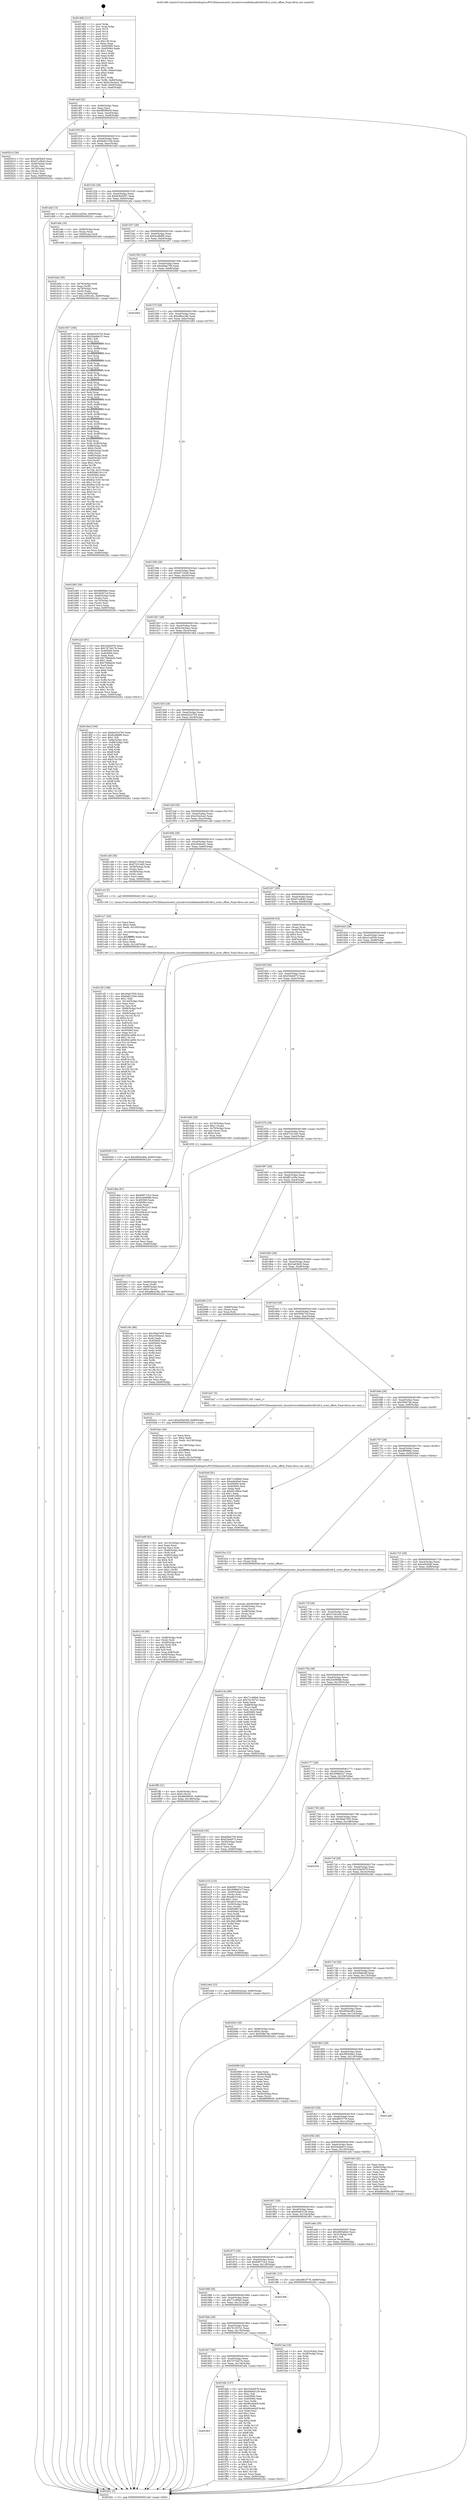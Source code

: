 digraph "0x401480" {
  label = "0x401480 (/mnt/c/Users/mathe/Desktop/tcc/POCII/binaries/extr_linuxdriversinfinibandhwhfi1hfi.h_uctxt_offset_Final-ollvm.out::main(0))"
  labelloc = "t"
  node[shape=record]

  Entry [label="",width=0.3,height=0.3,shape=circle,fillcolor=black,style=filled]
  "0x4014ef" [label="{
     0x4014ef [32]\l
     | [instrs]\l
     &nbsp;&nbsp;0x4014ef \<+6\>: mov -0x90(%rbp),%eax\l
     &nbsp;&nbsp;0x4014f5 \<+2\>: mov %eax,%ecx\l
     &nbsp;&nbsp;0x4014f7 \<+6\>: sub $0x8809f430,%ecx\l
     &nbsp;&nbsp;0x4014fd \<+6\>: mov %eax,-0xa4(%rbp)\l
     &nbsp;&nbsp;0x401503 \<+6\>: mov %ecx,-0xa8(%rbp)\l
     &nbsp;&nbsp;0x401509 \<+6\>: je 0000000000402014 \<main+0xb94\>\l
  }"]
  "0x402014" [label="{
     0x402014 [36]\l
     | [instrs]\l
     &nbsp;&nbsp;0x402014 \<+5\>: mov $0x3a83b62,%eax\l
     &nbsp;&nbsp;0x402019 \<+5\>: mov $0xd7ccfb42,%ecx\l
     &nbsp;&nbsp;0x40201e \<+4\>: mov -0x40(%rbp),%rdx\l
     &nbsp;&nbsp;0x402022 \<+2\>: mov (%rdx),%esi\l
     &nbsp;&nbsp;0x402024 \<+4\>: mov -0x70(%rbp),%rdx\l
     &nbsp;&nbsp;0x402028 \<+2\>: cmp (%rdx),%esi\l
     &nbsp;&nbsp;0x40202a \<+3\>: cmovl %ecx,%eax\l
     &nbsp;&nbsp;0x40202d \<+6\>: mov %eax,-0x90(%rbp)\l
     &nbsp;&nbsp;0x402033 \<+5\>: jmp 00000000004022b1 \<main+0xe31\>\l
  }"]
  "0x40150f" [label="{
     0x40150f [28]\l
     | [instrs]\l
     &nbsp;&nbsp;0x40150f \<+5\>: jmp 0000000000401514 \<main+0x94\>\l
     &nbsp;&nbsp;0x401514 \<+6\>: mov -0xa4(%rbp),%eax\l
     &nbsp;&nbsp;0x40151a \<+5\>: sub $0x8a8215d4,%eax\l
     &nbsp;&nbsp;0x40151f \<+6\>: mov %eax,-0xac(%rbp)\l
     &nbsp;&nbsp;0x401525 \<+6\>: je 0000000000401daf \<main+0x92f\>\l
  }"]
  Exit [label="",width=0.3,height=0.3,shape=circle,fillcolor=black,style=filled,peripheries=2]
  "0x401daf" [label="{
     0x401daf [15]\l
     | [instrs]\l
     &nbsp;&nbsp;0x401daf \<+10\>: movl $0xe1caf35e,-0x90(%rbp)\l
     &nbsp;&nbsp;0x401db9 \<+5\>: jmp 00000000004022b1 \<main+0xe31\>\l
  }"]
  "0x40152b" [label="{
     0x40152b [28]\l
     | [instrs]\l
     &nbsp;&nbsp;0x40152b \<+5\>: jmp 0000000000401530 \<main+0xb0\>\l
     &nbsp;&nbsp;0x401530 \<+6\>: mov -0xa4(%rbp),%eax\l
     &nbsp;&nbsp;0x401536 \<+5\>: sub $0x9c928207,%eax\l
     &nbsp;&nbsp;0x40153b \<+6\>: mov %eax,-0xb0(%rbp)\l
     &nbsp;&nbsp;0x401541 \<+6\>: je 0000000000401afa \<main+0x67a\>\l
  }"]
  "0x4020a1" [label="{
     0x4020a1 [15]\l
     | [instrs]\l
     &nbsp;&nbsp;0x4020a1 \<+10\>: movl $0x45fab3df,-0x90(%rbp)\l
     &nbsp;&nbsp;0x4020ab \<+5\>: jmp 00000000004022b1 \<main+0xe31\>\l
  }"]
  "0x401afa" [label="{
     0x401afa [16]\l
     | [instrs]\l
     &nbsp;&nbsp;0x401afa \<+4\>: mov -0x80(%rbp),%rax\l
     &nbsp;&nbsp;0x401afe \<+3\>: mov (%rax),%rax\l
     &nbsp;&nbsp;0x401b01 \<+4\>: mov 0x8(%rax),%rdi\l
     &nbsp;&nbsp;0x401b05 \<+5\>: call 0000000000401060 \<atoi@plt\>\l
     | [calls]\l
     &nbsp;&nbsp;0x401060 \{1\} (unknown)\l
  }"]
  "0x401547" [label="{
     0x401547 [28]\l
     | [instrs]\l
     &nbsp;&nbsp;0x401547 \<+5\>: jmp 000000000040154c \<main+0xcc\>\l
     &nbsp;&nbsp;0x40154c \<+6\>: mov -0xa4(%rbp),%eax\l
     &nbsp;&nbsp;0x401552 \<+5\>: sub $0x9cafb8f6,%eax\l
     &nbsp;&nbsp;0x401557 \<+6\>: mov %eax,-0xb4(%rbp)\l
     &nbsp;&nbsp;0x40155d \<+6\>: je 0000000000401957 \<main+0x4d7\>\l
  }"]
  "0x402059" [label="{
     0x402059 [15]\l
     | [instrs]\l
     &nbsp;&nbsp;0x402059 \<+10\>: movl $0x4904cd64,-0x90(%rbp)\l
     &nbsp;&nbsp;0x402063 \<+5\>: jmp 00000000004022b1 \<main+0xe31\>\l
  }"]
  "0x401957" [label="{
     0x401957 [356]\l
     | [instrs]\l
     &nbsp;&nbsp;0x401957 \<+5\>: mov $0xba5247b5,%eax\l
     &nbsp;&nbsp;0x40195c \<+5\>: mov $0x54a9a615,%ecx\l
     &nbsp;&nbsp;0x401961 \<+2\>: mov $0x1,%dl\l
     &nbsp;&nbsp;0x401963 \<+3\>: mov %rsp,%rsi\l
     &nbsp;&nbsp;0x401966 \<+4\>: add $0xfffffffffffffff0,%rsi\l
     &nbsp;&nbsp;0x40196a \<+3\>: mov %rsi,%rsp\l
     &nbsp;&nbsp;0x40196d \<+7\>: mov %rsi,-0x88(%rbp)\l
     &nbsp;&nbsp;0x401974 \<+3\>: mov %rsp,%rsi\l
     &nbsp;&nbsp;0x401977 \<+4\>: add $0xfffffffffffffff0,%rsi\l
     &nbsp;&nbsp;0x40197b \<+3\>: mov %rsi,%rsp\l
     &nbsp;&nbsp;0x40197e \<+3\>: mov %rsp,%rdi\l
     &nbsp;&nbsp;0x401981 \<+4\>: add $0xfffffffffffffff0,%rdi\l
     &nbsp;&nbsp;0x401985 \<+3\>: mov %rdi,%rsp\l
     &nbsp;&nbsp;0x401988 \<+4\>: mov %rdi,-0x80(%rbp)\l
     &nbsp;&nbsp;0x40198c \<+3\>: mov %rsp,%rdi\l
     &nbsp;&nbsp;0x40198f \<+4\>: add $0xfffffffffffffff0,%rdi\l
     &nbsp;&nbsp;0x401993 \<+3\>: mov %rdi,%rsp\l
     &nbsp;&nbsp;0x401996 \<+4\>: mov %rdi,-0x78(%rbp)\l
     &nbsp;&nbsp;0x40199a \<+3\>: mov %rsp,%rdi\l
     &nbsp;&nbsp;0x40199d \<+4\>: add $0xfffffffffffffff0,%rdi\l
     &nbsp;&nbsp;0x4019a1 \<+3\>: mov %rdi,%rsp\l
     &nbsp;&nbsp;0x4019a4 \<+4\>: mov %rdi,-0x70(%rbp)\l
     &nbsp;&nbsp;0x4019a8 \<+3\>: mov %rsp,%rdi\l
     &nbsp;&nbsp;0x4019ab \<+4\>: add $0xfffffffffffffff0,%rdi\l
     &nbsp;&nbsp;0x4019af \<+3\>: mov %rdi,%rsp\l
     &nbsp;&nbsp;0x4019b2 \<+4\>: mov %rdi,-0x68(%rbp)\l
     &nbsp;&nbsp;0x4019b6 \<+3\>: mov %rsp,%rdi\l
     &nbsp;&nbsp;0x4019b9 \<+4\>: add $0xfffffffffffffff0,%rdi\l
     &nbsp;&nbsp;0x4019bd \<+3\>: mov %rdi,%rsp\l
     &nbsp;&nbsp;0x4019c0 \<+4\>: mov %rdi,-0x60(%rbp)\l
     &nbsp;&nbsp;0x4019c4 \<+3\>: mov %rsp,%rdi\l
     &nbsp;&nbsp;0x4019c7 \<+4\>: add $0xfffffffffffffff0,%rdi\l
     &nbsp;&nbsp;0x4019cb \<+3\>: mov %rdi,%rsp\l
     &nbsp;&nbsp;0x4019ce \<+4\>: mov %rdi,-0x58(%rbp)\l
     &nbsp;&nbsp;0x4019d2 \<+3\>: mov %rsp,%rdi\l
     &nbsp;&nbsp;0x4019d5 \<+4\>: add $0xfffffffffffffff0,%rdi\l
     &nbsp;&nbsp;0x4019d9 \<+3\>: mov %rdi,%rsp\l
     &nbsp;&nbsp;0x4019dc \<+4\>: mov %rdi,-0x50(%rbp)\l
     &nbsp;&nbsp;0x4019e0 \<+3\>: mov %rsp,%rdi\l
     &nbsp;&nbsp;0x4019e3 \<+4\>: add $0xfffffffffffffff0,%rdi\l
     &nbsp;&nbsp;0x4019e7 \<+3\>: mov %rdi,%rsp\l
     &nbsp;&nbsp;0x4019ea \<+4\>: mov %rdi,-0x48(%rbp)\l
     &nbsp;&nbsp;0x4019ee \<+3\>: mov %rsp,%rdi\l
     &nbsp;&nbsp;0x4019f1 \<+4\>: add $0xfffffffffffffff0,%rdi\l
     &nbsp;&nbsp;0x4019f5 \<+3\>: mov %rdi,%rsp\l
     &nbsp;&nbsp;0x4019f8 \<+4\>: mov %rdi,-0x40(%rbp)\l
     &nbsp;&nbsp;0x4019fc \<+7\>: mov -0x88(%rbp),%rdi\l
     &nbsp;&nbsp;0x401a03 \<+6\>: movl $0x0,(%rdi)\l
     &nbsp;&nbsp;0x401a09 \<+7\>: mov -0x94(%rbp),%r8d\l
     &nbsp;&nbsp;0x401a10 \<+3\>: mov %r8d,(%rsi)\l
     &nbsp;&nbsp;0x401a13 \<+4\>: mov -0x80(%rbp),%rdi\l
     &nbsp;&nbsp;0x401a17 \<+7\>: mov -0xa0(%rbp),%r9\l
     &nbsp;&nbsp;0x401a1e \<+3\>: mov %r9,(%rdi)\l
     &nbsp;&nbsp;0x401a21 \<+3\>: cmpl $0x2,(%rsi)\l
     &nbsp;&nbsp;0x401a24 \<+4\>: setne %r10b\l
     &nbsp;&nbsp;0x401a28 \<+4\>: and $0x1,%r10b\l
     &nbsp;&nbsp;0x401a2c \<+4\>: mov %r10b,-0x31(%rbp)\l
     &nbsp;&nbsp;0x401a30 \<+8\>: mov 0x405060,%r11d\l
     &nbsp;&nbsp;0x401a38 \<+7\>: mov 0x405064,%ebx\l
     &nbsp;&nbsp;0x401a3f \<+3\>: mov %r11d,%r14d\l
     &nbsp;&nbsp;0x401a42 \<+7\>: sub $0xfba13cf3,%r14d\l
     &nbsp;&nbsp;0x401a49 \<+4\>: sub $0x1,%r14d\l
     &nbsp;&nbsp;0x401a4d \<+7\>: add $0xfba13cf3,%r14d\l
     &nbsp;&nbsp;0x401a54 \<+4\>: imul %r14d,%r11d\l
     &nbsp;&nbsp;0x401a58 \<+4\>: and $0x1,%r11d\l
     &nbsp;&nbsp;0x401a5c \<+4\>: cmp $0x0,%r11d\l
     &nbsp;&nbsp;0x401a60 \<+4\>: sete %r10b\l
     &nbsp;&nbsp;0x401a64 \<+3\>: cmp $0xa,%ebx\l
     &nbsp;&nbsp;0x401a67 \<+4\>: setl %r15b\l
     &nbsp;&nbsp;0x401a6b \<+3\>: mov %r10b,%r12b\l
     &nbsp;&nbsp;0x401a6e \<+4\>: xor $0xff,%r12b\l
     &nbsp;&nbsp;0x401a72 \<+3\>: mov %r15b,%r13b\l
     &nbsp;&nbsp;0x401a75 \<+4\>: xor $0xff,%r13b\l
     &nbsp;&nbsp;0x401a79 \<+3\>: xor $0x1,%dl\l
     &nbsp;&nbsp;0x401a7c \<+3\>: mov %r12b,%sil\l
     &nbsp;&nbsp;0x401a7f \<+4\>: and $0xff,%sil\l
     &nbsp;&nbsp;0x401a83 \<+3\>: and %dl,%r10b\l
     &nbsp;&nbsp;0x401a86 \<+3\>: mov %r13b,%dil\l
     &nbsp;&nbsp;0x401a89 \<+4\>: and $0xff,%dil\l
     &nbsp;&nbsp;0x401a8d \<+3\>: and %dl,%r15b\l
     &nbsp;&nbsp;0x401a90 \<+3\>: or %r10b,%sil\l
     &nbsp;&nbsp;0x401a93 \<+3\>: or %r15b,%dil\l
     &nbsp;&nbsp;0x401a96 \<+3\>: xor %dil,%sil\l
     &nbsp;&nbsp;0x401a99 \<+3\>: or %r13b,%r12b\l
     &nbsp;&nbsp;0x401a9c \<+4\>: xor $0xff,%r12b\l
     &nbsp;&nbsp;0x401aa0 \<+3\>: or $0x1,%dl\l
     &nbsp;&nbsp;0x401aa3 \<+3\>: and %dl,%r12b\l
     &nbsp;&nbsp;0x401aa6 \<+3\>: or %r12b,%sil\l
     &nbsp;&nbsp;0x401aa9 \<+4\>: test $0x1,%sil\l
     &nbsp;&nbsp;0x401aad \<+3\>: cmovne %ecx,%eax\l
     &nbsp;&nbsp;0x401ab0 \<+6\>: mov %eax,-0x90(%rbp)\l
     &nbsp;&nbsp;0x401ab6 \<+5\>: jmp 00000000004022b1 \<main+0xe31\>\l
  }"]
  "0x401563" [label="{
     0x401563 [28]\l
     | [instrs]\l
     &nbsp;&nbsp;0x401563 \<+5\>: jmp 0000000000401568 \<main+0xe8\>\l
     &nbsp;&nbsp;0x401568 \<+6\>: mov -0xa4(%rbp),%eax\l
     &nbsp;&nbsp;0x40156e \<+5\>: sub $0xaf4eb759,%eax\l
     &nbsp;&nbsp;0x401573 \<+6\>: mov %eax,-0xb8(%rbp)\l
     &nbsp;&nbsp;0x401579 \<+6\>: je 00000000004020b0 \<main+0xc30\>\l
  }"]
  "0x401ff5" [label="{
     0x401ff5 [31]\l
     | [instrs]\l
     &nbsp;&nbsp;0x401ff5 \<+4\>: mov -0x40(%rbp),%rcx\l
     &nbsp;&nbsp;0x401ff9 \<+6\>: movl $0x0,(%rcx)\l
     &nbsp;&nbsp;0x401fff \<+10\>: movl $0x8809f430,-0x90(%rbp)\l
     &nbsp;&nbsp;0x402009 \<+6\>: mov %eax,-0x148(%rbp)\l
     &nbsp;&nbsp;0x40200f \<+5\>: jmp 00000000004022b1 \<main+0xe31\>\l
  }"]
  "0x4020b0" [label="{
     0x4020b0\l
  }", style=dashed]
  "0x40157f" [label="{
     0x40157f [28]\l
     | [instrs]\l
     &nbsp;&nbsp;0x40157f \<+5\>: jmp 0000000000401584 \<main+0x104\>\l
     &nbsp;&nbsp;0x401584 \<+6\>: mov -0xa4(%rbp),%eax\l
     &nbsp;&nbsp;0x40158a \<+5\>: sub $0xaf8ce18b,%eax\l
     &nbsp;&nbsp;0x40158f \<+6\>: mov %eax,-0xbc(%rbp)\l
     &nbsp;&nbsp;0x401595 \<+6\>: je 0000000000401b83 \<main+0x703\>\l
  }"]
  "0x401fd6" [label="{
     0x401fd6 [31]\l
     | [instrs]\l
     &nbsp;&nbsp;0x401fd6 \<+10\>: movabs $0x4030b6,%rdi\l
     &nbsp;&nbsp;0x401fe0 \<+4\>: mov -0x48(%rbp),%rcx\l
     &nbsp;&nbsp;0x401fe4 \<+3\>: mov %rax,(%rcx)\l
     &nbsp;&nbsp;0x401fe7 \<+4\>: mov -0x48(%rbp),%rax\l
     &nbsp;&nbsp;0x401feb \<+3\>: mov (%rax),%rsi\l
     &nbsp;&nbsp;0x401fee \<+2\>: mov $0x0,%al\l
     &nbsp;&nbsp;0x401ff0 \<+5\>: call 0000000000401040 \<printf@plt\>\l
     | [calls]\l
     &nbsp;&nbsp;0x401040 \{1\} (unknown)\l
  }"]
  "0x401b83" [label="{
     0x401b83 [36]\l
     | [instrs]\l
     &nbsp;&nbsp;0x401b83 \<+5\>: mov $0xd8698ec,%eax\l
     &nbsp;&nbsp;0x401b88 \<+5\>: mov $0x3b5b7cd,%ecx\l
     &nbsp;&nbsp;0x401b8d \<+4\>: mov -0x60(%rbp),%rdx\l
     &nbsp;&nbsp;0x401b91 \<+2\>: mov (%rdx),%esi\l
     &nbsp;&nbsp;0x401b93 \<+4\>: mov -0x70(%rbp),%rdx\l
     &nbsp;&nbsp;0x401b97 \<+2\>: cmp (%rdx),%esi\l
     &nbsp;&nbsp;0x401b99 \<+3\>: cmovl %ecx,%eax\l
     &nbsp;&nbsp;0x401b9c \<+6\>: mov %eax,-0x90(%rbp)\l
     &nbsp;&nbsp;0x401ba2 \<+5\>: jmp 00000000004022b1 \<main+0xe31\>\l
  }"]
  "0x40159b" [label="{
     0x40159b [28]\l
     | [instrs]\l
     &nbsp;&nbsp;0x40159b \<+5\>: jmp 00000000004015a0 \<main+0x120\>\l
     &nbsp;&nbsp;0x4015a0 \<+6\>: mov -0xa4(%rbp),%eax\l
     &nbsp;&nbsp;0x4015a6 \<+5\>: sub $0xb071f2a9,%eax\l
     &nbsp;&nbsp;0x4015ab \<+6\>: mov %eax,-0xc0(%rbp)\l
     &nbsp;&nbsp;0x4015b1 \<+6\>: je 0000000000401ea3 \<main+0xa23\>\l
  }"]
  "0x4018e3" [label="{
     0x4018e3\l
  }", style=dashed]
  "0x401ea3" [label="{
     0x401ea3 [91]\l
     | [instrs]\l
     &nbsp;&nbsp;0x401ea3 \<+5\>: mov $0x32fa5979,%eax\l
     &nbsp;&nbsp;0x401ea8 \<+5\>: mov $0x7d73427b,%ecx\l
     &nbsp;&nbsp;0x401ead \<+7\>: mov 0x405060,%edx\l
     &nbsp;&nbsp;0x401eb4 \<+7\>: mov 0x405064,%esi\l
     &nbsp;&nbsp;0x401ebb \<+2\>: mov %edx,%edi\l
     &nbsp;&nbsp;0x401ebd \<+6\>: add $0x7fd6ab2b,%edi\l
     &nbsp;&nbsp;0x401ec3 \<+3\>: sub $0x1,%edi\l
     &nbsp;&nbsp;0x401ec6 \<+6\>: sub $0x7fd6ab2b,%edi\l
     &nbsp;&nbsp;0x401ecc \<+3\>: imul %edi,%edx\l
     &nbsp;&nbsp;0x401ecf \<+3\>: and $0x1,%edx\l
     &nbsp;&nbsp;0x401ed2 \<+3\>: cmp $0x0,%edx\l
     &nbsp;&nbsp;0x401ed5 \<+4\>: sete %r8b\l
     &nbsp;&nbsp;0x401ed9 \<+3\>: cmp $0xa,%esi\l
     &nbsp;&nbsp;0x401edc \<+4\>: setl %r9b\l
     &nbsp;&nbsp;0x401ee0 \<+3\>: mov %r8b,%r10b\l
     &nbsp;&nbsp;0x401ee3 \<+3\>: and %r9b,%r10b\l
     &nbsp;&nbsp;0x401ee6 \<+3\>: xor %r9b,%r8b\l
     &nbsp;&nbsp;0x401ee9 \<+3\>: or %r8b,%r10b\l
     &nbsp;&nbsp;0x401eec \<+4\>: test $0x1,%r10b\l
     &nbsp;&nbsp;0x401ef0 \<+3\>: cmovne %ecx,%eax\l
     &nbsp;&nbsp;0x401ef3 \<+6\>: mov %eax,-0x90(%rbp)\l
     &nbsp;&nbsp;0x401ef9 \<+5\>: jmp 00000000004022b1 \<main+0xe31\>\l
  }"]
  "0x4015b7" [label="{
     0x4015b7 [28]\l
     | [instrs]\l
     &nbsp;&nbsp;0x4015b7 \<+5\>: jmp 00000000004015bc \<main+0x13c\>\l
     &nbsp;&nbsp;0x4015bc \<+6\>: mov -0xa4(%rbp),%eax\l
     &nbsp;&nbsp;0x4015c2 \<+5\>: sub $0xb19e3ee2,%eax\l
     &nbsp;&nbsp;0x4015c7 \<+6\>: mov %eax,-0xc4(%rbp)\l
     &nbsp;&nbsp;0x4015cd \<+6\>: je 00000000004018ed \<main+0x46d\>\l
  }"]
  "0x401efe" [label="{
     0x401efe [147]\l
     | [instrs]\l
     &nbsp;&nbsp;0x401efe \<+5\>: mov $0x32fa5979,%eax\l
     &nbsp;&nbsp;0x401f03 \<+5\>: mov $0x64a63129,%ecx\l
     &nbsp;&nbsp;0x401f08 \<+2\>: mov $0x1,%dl\l
     &nbsp;&nbsp;0x401f0a \<+7\>: mov 0x405060,%esi\l
     &nbsp;&nbsp;0x401f11 \<+7\>: mov 0x405064,%edi\l
     &nbsp;&nbsp;0x401f18 \<+3\>: mov %esi,%r8d\l
     &nbsp;&nbsp;0x401f1b \<+7\>: add $0x80cabd3f,%r8d\l
     &nbsp;&nbsp;0x401f22 \<+4\>: sub $0x1,%r8d\l
     &nbsp;&nbsp;0x401f26 \<+7\>: sub $0x80cabd3f,%r8d\l
     &nbsp;&nbsp;0x401f2d \<+4\>: imul %r8d,%esi\l
     &nbsp;&nbsp;0x401f31 \<+3\>: and $0x1,%esi\l
     &nbsp;&nbsp;0x401f34 \<+3\>: cmp $0x0,%esi\l
     &nbsp;&nbsp;0x401f37 \<+4\>: sete %r9b\l
     &nbsp;&nbsp;0x401f3b \<+3\>: cmp $0xa,%edi\l
     &nbsp;&nbsp;0x401f3e \<+4\>: setl %r10b\l
     &nbsp;&nbsp;0x401f42 \<+3\>: mov %r9b,%r11b\l
     &nbsp;&nbsp;0x401f45 \<+4\>: xor $0xff,%r11b\l
     &nbsp;&nbsp;0x401f49 \<+3\>: mov %r10b,%bl\l
     &nbsp;&nbsp;0x401f4c \<+3\>: xor $0xff,%bl\l
     &nbsp;&nbsp;0x401f4f \<+3\>: xor $0x1,%dl\l
     &nbsp;&nbsp;0x401f52 \<+3\>: mov %r11b,%r14b\l
     &nbsp;&nbsp;0x401f55 \<+4\>: and $0xff,%r14b\l
     &nbsp;&nbsp;0x401f59 \<+3\>: and %dl,%r9b\l
     &nbsp;&nbsp;0x401f5c \<+3\>: mov %bl,%r15b\l
     &nbsp;&nbsp;0x401f5f \<+4\>: and $0xff,%r15b\l
     &nbsp;&nbsp;0x401f63 \<+3\>: and %dl,%r10b\l
     &nbsp;&nbsp;0x401f66 \<+3\>: or %r9b,%r14b\l
     &nbsp;&nbsp;0x401f69 \<+3\>: or %r10b,%r15b\l
     &nbsp;&nbsp;0x401f6c \<+3\>: xor %r15b,%r14b\l
     &nbsp;&nbsp;0x401f6f \<+3\>: or %bl,%r11b\l
     &nbsp;&nbsp;0x401f72 \<+4\>: xor $0xff,%r11b\l
     &nbsp;&nbsp;0x401f76 \<+3\>: or $0x1,%dl\l
     &nbsp;&nbsp;0x401f79 \<+3\>: and %dl,%r11b\l
     &nbsp;&nbsp;0x401f7c \<+3\>: or %r11b,%r14b\l
     &nbsp;&nbsp;0x401f7f \<+4\>: test $0x1,%r14b\l
     &nbsp;&nbsp;0x401f83 \<+3\>: cmovne %ecx,%eax\l
     &nbsp;&nbsp;0x401f86 \<+6\>: mov %eax,-0x90(%rbp)\l
     &nbsp;&nbsp;0x401f8c \<+5\>: jmp 00000000004022b1 \<main+0xe31\>\l
  }"]
  "0x4018ed" [label="{
     0x4018ed [106]\l
     | [instrs]\l
     &nbsp;&nbsp;0x4018ed \<+5\>: mov $0xba5247b5,%eax\l
     &nbsp;&nbsp;0x4018f2 \<+5\>: mov $0x9cafb8f6,%ecx\l
     &nbsp;&nbsp;0x4018f7 \<+2\>: mov $0x1,%dl\l
     &nbsp;&nbsp;0x4018f9 \<+7\>: mov -0x8a(%rbp),%sil\l
     &nbsp;&nbsp;0x401900 \<+7\>: mov -0x89(%rbp),%dil\l
     &nbsp;&nbsp;0x401907 \<+3\>: mov %sil,%r8b\l
     &nbsp;&nbsp;0x40190a \<+4\>: xor $0xff,%r8b\l
     &nbsp;&nbsp;0x40190e \<+3\>: mov %dil,%r9b\l
     &nbsp;&nbsp;0x401911 \<+4\>: xor $0xff,%r9b\l
     &nbsp;&nbsp;0x401915 \<+3\>: xor $0x0,%dl\l
     &nbsp;&nbsp;0x401918 \<+3\>: mov %r8b,%r10b\l
     &nbsp;&nbsp;0x40191b \<+4\>: and $0x0,%r10b\l
     &nbsp;&nbsp;0x40191f \<+3\>: and %dl,%sil\l
     &nbsp;&nbsp;0x401922 \<+3\>: mov %r9b,%r11b\l
     &nbsp;&nbsp;0x401925 \<+4\>: and $0x0,%r11b\l
     &nbsp;&nbsp;0x401929 \<+3\>: and %dl,%dil\l
     &nbsp;&nbsp;0x40192c \<+3\>: or %sil,%r10b\l
     &nbsp;&nbsp;0x40192f \<+3\>: or %dil,%r11b\l
     &nbsp;&nbsp;0x401932 \<+3\>: xor %r11b,%r10b\l
     &nbsp;&nbsp;0x401935 \<+3\>: or %r9b,%r8b\l
     &nbsp;&nbsp;0x401938 \<+4\>: xor $0xff,%r8b\l
     &nbsp;&nbsp;0x40193c \<+3\>: or $0x0,%dl\l
     &nbsp;&nbsp;0x40193f \<+3\>: and %dl,%r8b\l
     &nbsp;&nbsp;0x401942 \<+3\>: or %r8b,%r10b\l
     &nbsp;&nbsp;0x401945 \<+4\>: test $0x1,%r10b\l
     &nbsp;&nbsp;0x401949 \<+3\>: cmovne %ecx,%eax\l
     &nbsp;&nbsp;0x40194c \<+6\>: mov %eax,-0x90(%rbp)\l
     &nbsp;&nbsp;0x401952 \<+5\>: jmp 00000000004022b1 \<main+0xe31\>\l
  }"]
  "0x4015d3" [label="{
     0x4015d3 [28]\l
     | [instrs]\l
     &nbsp;&nbsp;0x4015d3 \<+5\>: jmp 00000000004015d8 \<main+0x158\>\l
     &nbsp;&nbsp;0x4015d8 \<+6\>: mov -0xa4(%rbp),%eax\l
     &nbsp;&nbsp;0x4015de \<+5\>: sub $0xba5247b5,%eax\l
     &nbsp;&nbsp;0x4015e3 \<+6\>: mov %eax,-0xc8(%rbp)\l
     &nbsp;&nbsp;0x4015e9 \<+6\>: je 00000000004021bf \<main+0xd3f\>\l
  }"]
  "0x4022b1" [label="{
     0x4022b1 [5]\l
     | [instrs]\l
     &nbsp;&nbsp;0x4022b1 \<+5\>: jmp 00000000004014ef \<main+0x6f\>\l
  }"]
  "0x401480" [label="{
     0x401480 [111]\l
     | [instrs]\l
     &nbsp;&nbsp;0x401480 \<+1\>: push %rbp\l
     &nbsp;&nbsp;0x401481 \<+3\>: mov %rsp,%rbp\l
     &nbsp;&nbsp;0x401484 \<+2\>: push %r15\l
     &nbsp;&nbsp;0x401486 \<+2\>: push %r14\l
     &nbsp;&nbsp;0x401488 \<+2\>: push %r13\l
     &nbsp;&nbsp;0x40148a \<+2\>: push %r12\l
     &nbsp;&nbsp;0x40148c \<+1\>: push %rbx\l
     &nbsp;&nbsp;0x40148d \<+7\>: sub $0x138,%rsp\l
     &nbsp;&nbsp;0x401494 \<+2\>: xor %eax,%eax\l
     &nbsp;&nbsp;0x401496 \<+7\>: mov 0x405060,%ecx\l
     &nbsp;&nbsp;0x40149d \<+7\>: mov 0x405064,%edx\l
     &nbsp;&nbsp;0x4014a4 \<+3\>: sub $0x1,%eax\l
     &nbsp;&nbsp;0x4014a7 \<+3\>: mov %ecx,%r8d\l
     &nbsp;&nbsp;0x4014aa \<+3\>: add %eax,%r8d\l
     &nbsp;&nbsp;0x4014ad \<+4\>: imul %r8d,%ecx\l
     &nbsp;&nbsp;0x4014b1 \<+3\>: and $0x1,%ecx\l
     &nbsp;&nbsp;0x4014b4 \<+3\>: cmp $0x0,%ecx\l
     &nbsp;&nbsp;0x4014b7 \<+4\>: sete %r9b\l
     &nbsp;&nbsp;0x4014bb \<+4\>: and $0x1,%r9b\l
     &nbsp;&nbsp;0x4014bf \<+7\>: mov %r9b,-0x8a(%rbp)\l
     &nbsp;&nbsp;0x4014c6 \<+3\>: cmp $0xa,%edx\l
     &nbsp;&nbsp;0x4014c9 \<+4\>: setl %r9b\l
     &nbsp;&nbsp;0x4014cd \<+4\>: and $0x1,%r9b\l
     &nbsp;&nbsp;0x4014d1 \<+7\>: mov %r9b,-0x89(%rbp)\l
     &nbsp;&nbsp;0x4014d8 \<+10\>: movl $0xb19e3ee2,-0x90(%rbp)\l
     &nbsp;&nbsp;0x4014e2 \<+6\>: mov %edi,-0x94(%rbp)\l
     &nbsp;&nbsp;0x4014e8 \<+7\>: mov %rsi,-0xa0(%rbp)\l
  }"]
  "0x4018c7" [label="{
     0x4018c7 [28]\l
     | [instrs]\l
     &nbsp;&nbsp;0x4018c7 \<+5\>: jmp 00000000004018cc \<main+0x44c\>\l
     &nbsp;&nbsp;0x4018cc \<+6\>: mov -0xa4(%rbp),%eax\l
     &nbsp;&nbsp;0x4018d2 \<+5\>: sub $0x7d73427b,%eax\l
     &nbsp;&nbsp;0x4018d7 \<+6\>: mov %eax,-0x134(%rbp)\l
     &nbsp;&nbsp;0x4018dd \<+6\>: je 0000000000401efe \<main+0xa7e\>\l
  }"]
  "0x4021ad" [label="{
     0x4021ad [18]\l
     | [instrs]\l
     &nbsp;&nbsp;0x4021ad \<+3\>: mov -0x2c(%rbp),%eax\l
     &nbsp;&nbsp;0x4021b0 \<+4\>: lea -0x28(%rbp),%rsp\l
     &nbsp;&nbsp;0x4021b4 \<+1\>: pop %rbx\l
     &nbsp;&nbsp;0x4021b5 \<+2\>: pop %r12\l
     &nbsp;&nbsp;0x4021b7 \<+2\>: pop %r13\l
     &nbsp;&nbsp;0x4021b9 \<+2\>: pop %r14\l
     &nbsp;&nbsp;0x4021bb \<+2\>: pop %r15\l
     &nbsp;&nbsp;0x4021bd \<+1\>: pop %rbp\l
     &nbsp;&nbsp;0x4021be \<+1\>: ret\l
  }"]
  "0x4021bf" [label="{
     0x4021bf\l
  }", style=dashed]
  "0x4015ef" [label="{
     0x4015ef [28]\l
     | [instrs]\l
     &nbsp;&nbsp;0x4015ef \<+5\>: jmp 00000000004015f4 \<main+0x174\>\l
     &nbsp;&nbsp;0x4015f4 \<+6\>: mov -0xa4(%rbp),%eax\l
     &nbsp;&nbsp;0x4015fa \<+5\>: sub $0xc02a3ca2,%eax\l
     &nbsp;&nbsp;0x4015ff \<+6\>: mov %eax,-0xcc(%rbp)\l
     &nbsp;&nbsp;0x401605 \<+6\>: je 0000000000401c48 \<main+0x7c8\>\l
  }"]
  "0x4018ab" [label="{
     0x4018ab [28]\l
     | [instrs]\l
     &nbsp;&nbsp;0x4018ab \<+5\>: jmp 00000000004018b0 \<main+0x430\>\l
     &nbsp;&nbsp;0x4018b0 \<+6\>: mov -0xa4(%rbp),%eax\l
     &nbsp;&nbsp;0x4018b6 \<+5\>: sub $0x7b1507e1,%eax\l
     &nbsp;&nbsp;0x4018bb \<+6\>: mov %eax,-0x130(%rbp)\l
     &nbsp;&nbsp;0x4018c1 \<+6\>: je 00000000004021ad \<main+0xd2d\>\l
  }"]
  "0x401c48" [label="{
     0x401c48 [36]\l
     | [instrs]\l
     &nbsp;&nbsp;0x401c48 \<+5\>: mov $0xb071f2a9,%eax\l
     &nbsp;&nbsp;0x401c4d \<+5\>: mov $0xf7251445,%ecx\l
     &nbsp;&nbsp;0x401c52 \<+4\>: mov -0x50(%rbp),%rdx\l
     &nbsp;&nbsp;0x401c56 \<+2\>: mov (%rdx),%esi\l
     &nbsp;&nbsp;0x401c58 \<+4\>: mov -0x58(%rbp),%rdx\l
     &nbsp;&nbsp;0x401c5c \<+2\>: cmp (%rdx),%esi\l
     &nbsp;&nbsp;0x401c5e \<+3\>: cmovl %ecx,%eax\l
     &nbsp;&nbsp;0x401c61 \<+6\>: mov %eax,-0x90(%rbp)\l
     &nbsp;&nbsp;0x401c67 \<+5\>: jmp 00000000004022b1 \<main+0xe31\>\l
  }"]
  "0x40160b" [label="{
     0x40160b [28]\l
     | [instrs]\l
     &nbsp;&nbsp;0x40160b \<+5\>: jmp 0000000000401610 \<main+0x190\>\l
     &nbsp;&nbsp;0x401610 \<+6\>: mov -0xa4(%rbp),%eax\l
     &nbsp;&nbsp;0x401616 \<+5\>: sub $0xc030ee41,%eax\l
     &nbsp;&nbsp;0x40161b \<+6\>: mov %eax,-0xd0(%rbp)\l
     &nbsp;&nbsp;0x401621 \<+6\>: je 0000000000401cc2 \<main+0x842\>\l
  }"]
  "0x402299" [label="{
     0x402299\l
  }", style=dashed]
  "0x401cc2" [label="{
     0x401cc2 [5]\l
     | [instrs]\l
     &nbsp;&nbsp;0x401cc2 \<+5\>: call 0000000000401160 \<next_i\>\l
     | [calls]\l
     &nbsp;&nbsp;0x401160 \{1\} (/mnt/c/Users/mathe/Desktop/tcc/POCII/binaries/extr_linuxdriversinfinibandhwhfi1hfi.h_uctxt_offset_Final-ollvm.out::next_i)\l
  }"]
  "0x401627" [label="{
     0x401627 [28]\l
     | [instrs]\l
     &nbsp;&nbsp;0x401627 \<+5\>: jmp 000000000040162c \<main+0x1ac\>\l
     &nbsp;&nbsp;0x40162c \<+6\>: mov -0xa4(%rbp),%eax\l
     &nbsp;&nbsp;0x401632 \<+5\>: sub $0xd7ccfb42,%eax\l
     &nbsp;&nbsp;0x401637 \<+6\>: mov %eax,-0xd4(%rbp)\l
     &nbsp;&nbsp;0x40163d \<+6\>: je 0000000000402038 \<main+0xbb8\>\l
  }"]
  "0x40188f" [label="{
     0x40188f [28]\l
     | [instrs]\l
     &nbsp;&nbsp;0x40188f \<+5\>: jmp 0000000000401894 \<main+0x414\>\l
     &nbsp;&nbsp;0x401894 \<+6\>: mov -0xa4(%rbp),%eax\l
     &nbsp;&nbsp;0x40189a \<+5\>: sub $0x71c46fa0,%eax\l
     &nbsp;&nbsp;0x40189f \<+6\>: mov %eax,-0x12c(%rbp)\l
     &nbsp;&nbsp;0x4018a5 \<+6\>: je 0000000000402299 \<main+0xe19\>\l
  }"]
  "0x402038" [label="{
     0x402038 [33]\l
     | [instrs]\l
     &nbsp;&nbsp;0x402038 \<+4\>: mov -0x68(%rbp),%rax\l
     &nbsp;&nbsp;0x40203c \<+3\>: mov (%rax),%rax\l
     &nbsp;&nbsp;0x40203f \<+4\>: mov -0x40(%rbp),%rcx\l
     &nbsp;&nbsp;0x402043 \<+3\>: movslq (%rcx),%rcx\l
     &nbsp;&nbsp;0x402046 \<+4\>: shl $0x4,%rcx\l
     &nbsp;&nbsp;0x40204a \<+3\>: add %rcx,%rax\l
     &nbsp;&nbsp;0x40204d \<+4\>: mov 0x8(%rax),%rax\l
     &nbsp;&nbsp;0x402051 \<+3\>: mov %rax,%rdi\l
     &nbsp;&nbsp;0x402054 \<+5\>: call 0000000000401030 \<free@plt\>\l
     | [calls]\l
     &nbsp;&nbsp;0x401030 \{1\} (unknown)\l
  }"]
  "0x401643" [label="{
     0x401643 [28]\l
     | [instrs]\l
     &nbsp;&nbsp;0x401643 \<+5\>: jmp 0000000000401648 \<main+0x1c8\>\l
     &nbsp;&nbsp;0x401648 \<+6\>: mov -0xa4(%rbp),%eax\l
     &nbsp;&nbsp;0x40164e \<+5\>: sub $0xe1caf35e,%eax\l
     &nbsp;&nbsp;0x401653 \<+6\>: mov %eax,-0xd8(%rbp)\l
     &nbsp;&nbsp;0x401659 \<+6\>: je 0000000000401dbe \<main+0x93e\>\l
  }"]
  "0x402268" [label="{
     0x402268\l
  }", style=dashed]
  "0x401dbe" [label="{
     0x401dbe [91]\l
     | [instrs]\l
     &nbsp;&nbsp;0x401dbe \<+5\>: mov $0x6d9715c2,%eax\l
     &nbsp;&nbsp;0x401dc3 \<+5\>: mov $0x2cb069db,%ecx\l
     &nbsp;&nbsp;0x401dc8 \<+7\>: mov 0x405060,%edx\l
     &nbsp;&nbsp;0x401dcf \<+7\>: mov 0x405064,%esi\l
     &nbsp;&nbsp;0x401dd6 \<+2\>: mov %edx,%edi\l
     &nbsp;&nbsp;0x401dd8 \<+6\>: add $0x439c3c33,%edi\l
     &nbsp;&nbsp;0x401dde \<+3\>: sub $0x1,%edi\l
     &nbsp;&nbsp;0x401de1 \<+6\>: sub $0x439c3c33,%edi\l
     &nbsp;&nbsp;0x401de7 \<+3\>: imul %edi,%edx\l
     &nbsp;&nbsp;0x401dea \<+3\>: and $0x1,%edx\l
     &nbsp;&nbsp;0x401ded \<+3\>: cmp $0x0,%edx\l
     &nbsp;&nbsp;0x401df0 \<+4\>: sete %r8b\l
     &nbsp;&nbsp;0x401df4 \<+3\>: cmp $0xa,%esi\l
     &nbsp;&nbsp;0x401df7 \<+4\>: setl %r9b\l
     &nbsp;&nbsp;0x401dfb \<+3\>: mov %r8b,%r10b\l
     &nbsp;&nbsp;0x401dfe \<+3\>: and %r9b,%r10b\l
     &nbsp;&nbsp;0x401e01 \<+3\>: xor %r9b,%r8b\l
     &nbsp;&nbsp;0x401e04 \<+3\>: or %r8b,%r10b\l
     &nbsp;&nbsp;0x401e07 \<+4\>: test $0x1,%r10b\l
     &nbsp;&nbsp;0x401e0b \<+3\>: cmovne %ecx,%eax\l
     &nbsp;&nbsp;0x401e0e \<+6\>: mov %eax,-0x90(%rbp)\l
     &nbsp;&nbsp;0x401e14 \<+5\>: jmp 00000000004022b1 \<main+0xe31\>\l
  }"]
  "0x40165f" [label="{
     0x40165f [28]\l
     | [instrs]\l
     &nbsp;&nbsp;0x40165f \<+5\>: jmp 0000000000401664 \<main+0x1e4\>\l
     &nbsp;&nbsp;0x401664 \<+6\>: mov -0xa4(%rbp),%eax\l
     &nbsp;&nbsp;0x40166a \<+5\>: sub $0xf16eb973,%eax\l
     &nbsp;&nbsp;0x40166f \<+6\>: mov %eax,-0xdc(%rbp)\l
     &nbsp;&nbsp;0x401675 \<+6\>: je 0000000000401b46 \<main+0x6c6\>\l
  }"]
  "0x401873" [label="{
     0x401873 [28]\l
     | [instrs]\l
     &nbsp;&nbsp;0x401873 \<+5\>: jmp 0000000000401878 \<main+0x3f8\>\l
     &nbsp;&nbsp;0x401878 \<+6\>: mov -0xa4(%rbp),%eax\l
     &nbsp;&nbsp;0x40187e \<+5\>: sub $0x6d9715c2,%eax\l
     &nbsp;&nbsp;0x401883 \<+6\>: mov %eax,-0x128(%rbp)\l
     &nbsp;&nbsp;0x401889 \<+6\>: je 0000000000402268 \<main+0xde8\>\l
  }"]
  "0x401b46" [label="{
     0x401b46 [29]\l
     | [instrs]\l
     &nbsp;&nbsp;0x401b46 \<+4\>: mov -0x70(%rbp),%rax\l
     &nbsp;&nbsp;0x401b4a \<+6\>: movl $0x1,(%rax)\l
     &nbsp;&nbsp;0x401b50 \<+4\>: mov -0x70(%rbp),%rax\l
     &nbsp;&nbsp;0x401b54 \<+3\>: movslq (%rax),%rax\l
     &nbsp;&nbsp;0x401b57 \<+4\>: shl $0x4,%rax\l
     &nbsp;&nbsp;0x401b5b \<+3\>: mov %rax,%rdi\l
     &nbsp;&nbsp;0x401b5e \<+5\>: call 0000000000401050 \<malloc@plt\>\l
     | [calls]\l
     &nbsp;&nbsp;0x401050 \{1\} (unknown)\l
  }"]
  "0x40167b" [label="{
     0x40167b [28]\l
     | [instrs]\l
     &nbsp;&nbsp;0x40167b \<+5\>: jmp 0000000000401680 \<main+0x200\>\l
     &nbsp;&nbsp;0x401680 \<+6\>: mov -0xa4(%rbp),%eax\l
     &nbsp;&nbsp;0x401686 \<+5\>: sub $0xf7251445,%eax\l
     &nbsp;&nbsp;0x40168b \<+6\>: mov %eax,-0xe0(%rbp)\l
     &nbsp;&nbsp;0x401691 \<+6\>: je 0000000000401c6c \<main+0x7ec\>\l
  }"]
  "0x401f91" [label="{
     0x401f91 [15]\l
     | [instrs]\l
     &nbsp;&nbsp;0x401f91 \<+10\>: movl $0x4f91f778,-0x90(%rbp)\l
     &nbsp;&nbsp;0x401f9b \<+5\>: jmp 00000000004022b1 \<main+0xe31\>\l
  }"]
  "0x401c6c" [label="{
     0x401c6c [86]\l
     | [instrs]\l
     &nbsp;&nbsp;0x401c6c \<+5\>: mov $0x30ab7935,%eax\l
     &nbsp;&nbsp;0x401c71 \<+5\>: mov $0xc030ee41,%ecx\l
     &nbsp;&nbsp;0x401c76 \<+2\>: xor %edx,%edx\l
     &nbsp;&nbsp;0x401c78 \<+7\>: mov 0x405060,%esi\l
     &nbsp;&nbsp;0x401c7f \<+7\>: mov 0x405064,%edi\l
     &nbsp;&nbsp;0x401c86 \<+3\>: sub $0x1,%edx\l
     &nbsp;&nbsp;0x401c89 \<+3\>: mov %esi,%r8d\l
     &nbsp;&nbsp;0x401c8c \<+3\>: add %edx,%r8d\l
     &nbsp;&nbsp;0x401c8f \<+4\>: imul %r8d,%esi\l
     &nbsp;&nbsp;0x401c93 \<+3\>: and $0x1,%esi\l
     &nbsp;&nbsp;0x401c96 \<+3\>: cmp $0x0,%esi\l
     &nbsp;&nbsp;0x401c99 \<+4\>: sete %r9b\l
     &nbsp;&nbsp;0x401c9d \<+3\>: cmp $0xa,%edi\l
     &nbsp;&nbsp;0x401ca0 \<+4\>: setl %r10b\l
     &nbsp;&nbsp;0x401ca4 \<+3\>: mov %r9b,%r11b\l
     &nbsp;&nbsp;0x401ca7 \<+3\>: and %r10b,%r11b\l
     &nbsp;&nbsp;0x401caa \<+3\>: xor %r10b,%r9b\l
     &nbsp;&nbsp;0x401cad \<+3\>: or %r9b,%r11b\l
     &nbsp;&nbsp;0x401cb0 \<+4\>: test $0x1,%r11b\l
     &nbsp;&nbsp;0x401cb4 \<+3\>: cmovne %ecx,%eax\l
     &nbsp;&nbsp;0x401cb7 \<+6\>: mov %eax,-0x90(%rbp)\l
     &nbsp;&nbsp;0x401cbd \<+5\>: jmp 00000000004022b1 \<main+0xe31\>\l
  }"]
  "0x401697" [label="{
     0x401697 [28]\l
     | [instrs]\l
     &nbsp;&nbsp;0x401697 \<+5\>: jmp 000000000040169c \<main+0x21c\>\l
     &nbsp;&nbsp;0x40169c \<+6\>: mov -0xa4(%rbp),%eax\l
     &nbsp;&nbsp;0x4016a2 \<+5\>: sub $0xff21a39a,%eax\l
     &nbsp;&nbsp;0x4016a7 \<+6\>: mov %eax,-0xe4(%rbp)\l
     &nbsp;&nbsp;0x4016ad \<+6\>: je 00000000004020bf \<main+0xc3f\>\l
  }"]
  "0x401cf3" [label="{
     0x401cf3 [188]\l
     | [instrs]\l
     &nbsp;&nbsp;0x401cf3 \<+5\>: mov $0x30ab7935,%ecx\l
     &nbsp;&nbsp;0x401cf8 \<+5\>: mov $0x8a8215d4,%edx\l
     &nbsp;&nbsp;0x401cfd \<+3\>: mov $0x1,%dil\l
     &nbsp;&nbsp;0x401d00 \<+6\>: mov -0x144(%rbp),%esi\l
     &nbsp;&nbsp;0x401d06 \<+3\>: imul %eax,%esi\l
     &nbsp;&nbsp;0x401d09 \<+3\>: movslq %esi,%r8\l
     &nbsp;&nbsp;0x401d0c \<+4\>: mov -0x68(%rbp),%r9\l
     &nbsp;&nbsp;0x401d10 \<+3\>: mov (%r9),%r9\l
     &nbsp;&nbsp;0x401d13 \<+4\>: mov -0x60(%rbp),%r10\l
     &nbsp;&nbsp;0x401d17 \<+3\>: movslq (%r10),%r10\l
     &nbsp;&nbsp;0x401d1a \<+4\>: shl $0x4,%r10\l
     &nbsp;&nbsp;0x401d1e \<+3\>: add %r10,%r9\l
     &nbsp;&nbsp;0x401d21 \<+4\>: mov 0x8(%r9),%r9\l
     &nbsp;&nbsp;0x401d25 \<+3\>: mov %r8,(%r9)\l
     &nbsp;&nbsp;0x401d28 \<+7\>: mov 0x405060,%eax\l
     &nbsp;&nbsp;0x401d2f \<+7\>: mov 0x405064,%esi\l
     &nbsp;&nbsp;0x401d36 \<+3\>: mov %eax,%r11d\l
     &nbsp;&nbsp;0x401d39 \<+7\>: add $0xf041a894,%r11d\l
     &nbsp;&nbsp;0x401d40 \<+4\>: sub $0x1,%r11d\l
     &nbsp;&nbsp;0x401d44 \<+7\>: sub $0xf041a894,%r11d\l
     &nbsp;&nbsp;0x401d4b \<+4\>: imul %r11d,%eax\l
     &nbsp;&nbsp;0x401d4f \<+3\>: and $0x1,%eax\l
     &nbsp;&nbsp;0x401d52 \<+3\>: cmp $0x0,%eax\l
     &nbsp;&nbsp;0x401d55 \<+3\>: sete %bl\l
     &nbsp;&nbsp;0x401d58 \<+3\>: cmp $0xa,%esi\l
     &nbsp;&nbsp;0x401d5b \<+4\>: setl %r14b\l
     &nbsp;&nbsp;0x401d5f \<+3\>: mov %bl,%r15b\l
     &nbsp;&nbsp;0x401d62 \<+4\>: xor $0xff,%r15b\l
     &nbsp;&nbsp;0x401d66 \<+3\>: mov %r14b,%r12b\l
     &nbsp;&nbsp;0x401d69 \<+4\>: xor $0xff,%r12b\l
     &nbsp;&nbsp;0x401d6d \<+4\>: xor $0x1,%dil\l
     &nbsp;&nbsp;0x401d71 \<+3\>: mov %r15b,%r13b\l
     &nbsp;&nbsp;0x401d74 \<+4\>: and $0xff,%r13b\l
     &nbsp;&nbsp;0x401d78 \<+3\>: and %dil,%bl\l
     &nbsp;&nbsp;0x401d7b \<+3\>: mov %r12b,%al\l
     &nbsp;&nbsp;0x401d7e \<+2\>: and $0xff,%al\l
     &nbsp;&nbsp;0x401d80 \<+3\>: and %dil,%r14b\l
     &nbsp;&nbsp;0x401d83 \<+3\>: or %bl,%r13b\l
     &nbsp;&nbsp;0x401d86 \<+3\>: or %r14b,%al\l
     &nbsp;&nbsp;0x401d89 \<+3\>: xor %al,%r13b\l
     &nbsp;&nbsp;0x401d8c \<+3\>: or %r12b,%r15b\l
     &nbsp;&nbsp;0x401d8f \<+4\>: xor $0xff,%r15b\l
     &nbsp;&nbsp;0x401d93 \<+4\>: or $0x1,%dil\l
     &nbsp;&nbsp;0x401d97 \<+3\>: and %dil,%r15b\l
     &nbsp;&nbsp;0x401d9a \<+3\>: or %r15b,%r13b\l
     &nbsp;&nbsp;0x401d9d \<+4\>: test $0x1,%r13b\l
     &nbsp;&nbsp;0x401da1 \<+3\>: cmovne %edx,%ecx\l
     &nbsp;&nbsp;0x401da4 \<+6\>: mov %ecx,-0x90(%rbp)\l
     &nbsp;&nbsp;0x401daa \<+5\>: jmp 00000000004022b1 \<main+0xe31\>\l
  }"]
  "0x4020bf" [label="{
     0x4020bf\l
  }", style=dashed]
  "0x4016b3" [label="{
     0x4016b3 [28]\l
     | [instrs]\l
     &nbsp;&nbsp;0x4016b3 \<+5\>: jmp 00000000004016b8 \<main+0x238\>\l
     &nbsp;&nbsp;0x4016b8 \<+6\>: mov -0xa4(%rbp),%eax\l
     &nbsp;&nbsp;0x4016be \<+5\>: sub $0x3a83b62,%eax\l
     &nbsp;&nbsp;0x4016c3 \<+6\>: mov %eax,-0xe8(%rbp)\l
     &nbsp;&nbsp;0x4016c9 \<+6\>: je 0000000000402092 \<main+0xc12\>\l
  }"]
  "0x401cc7" [label="{
     0x401cc7 [44]\l
     | [instrs]\l
     &nbsp;&nbsp;0x401cc7 \<+2\>: xor %ecx,%ecx\l
     &nbsp;&nbsp;0x401cc9 \<+5\>: mov $0x2,%edx\l
     &nbsp;&nbsp;0x401cce \<+6\>: mov %edx,-0x140(%rbp)\l
     &nbsp;&nbsp;0x401cd4 \<+1\>: cltd\l
     &nbsp;&nbsp;0x401cd5 \<+6\>: mov -0x140(%rbp),%esi\l
     &nbsp;&nbsp;0x401cdb \<+2\>: idiv %esi\l
     &nbsp;&nbsp;0x401cdd \<+6\>: imul $0xfffffffe,%edx,%edx\l
     &nbsp;&nbsp;0x401ce3 \<+3\>: sub $0x1,%ecx\l
     &nbsp;&nbsp;0x401ce6 \<+2\>: sub %ecx,%edx\l
     &nbsp;&nbsp;0x401ce8 \<+6\>: mov %edx,-0x144(%rbp)\l
     &nbsp;&nbsp;0x401cee \<+5\>: call 0000000000401160 \<next_i\>\l
     | [calls]\l
     &nbsp;&nbsp;0x401160 \{1\} (/mnt/c/Users/mathe/Desktop/tcc/POCII/binaries/extr_linuxdriversinfinibandhwhfi1hfi.h_uctxt_offset_Final-ollvm.out::next_i)\l
  }"]
  "0x402092" [label="{
     0x402092 [15]\l
     | [instrs]\l
     &nbsp;&nbsp;0x402092 \<+4\>: mov -0x68(%rbp),%rax\l
     &nbsp;&nbsp;0x402096 \<+3\>: mov (%rax),%rax\l
     &nbsp;&nbsp;0x402099 \<+3\>: mov %rax,%rdi\l
     &nbsp;&nbsp;0x40209c \<+5\>: call 0000000000401030 \<free@plt\>\l
     | [calls]\l
     &nbsp;&nbsp;0x401030 \{1\} (unknown)\l
  }"]
  "0x4016cf" [label="{
     0x4016cf [28]\l
     | [instrs]\l
     &nbsp;&nbsp;0x4016cf \<+5\>: jmp 00000000004016d4 \<main+0x254\>\l
     &nbsp;&nbsp;0x4016d4 \<+6\>: mov -0xa4(%rbp),%eax\l
     &nbsp;&nbsp;0x4016da \<+5\>: sub $0x3b5b7cd,%eax\l
     &nbsp;&nbsp;0x4016df \<+6\>: mov %eax,-0xec(%rbp)\l
     &nbsp;&nbsp;0x4016e5 \<+6\>: je 0000000000401ba7 \<main+0x727\>\l
  }"]
  "0x401c16" [label="{
     0x401c16 [50]\l
     | [instrs]\l
     &nbsp;&nbsp;0x401c16 \<+4\>: mov -0x68(%rbp),%rdi\l
     &nbsp;&nbsp;0x401c1a \<+3\>: mov (%rdi),%rdi\l
     &nbsp;&nbsp;0x401c1d \<+4\>: mov -0x60(%rbp),%r8\l
     &nbsp;&nbsp;0x401c21 \<+3\>: movslq (%r8),%r8\l
     &nbsp;&nbsp;0x401c24 \<+4\>: shl $0x4,%r8\l
     &nbsp;&nbsp;0x401c28 \<+3\>: add %r8,%rdi\l
     &nbsp;&nbsp;0x401c2b \<+4\>: mov %rax,0x8(%rdi)\l
     &nbsp;&nbsp;0x401c2f \<+4\>: mov -0x50(%rbp),%rax\l
     &nbsp;&nbsp;0x401c33 \<+6\>: movl $0x0,(%rax)\l
     &nbsp;&nbsp;0x401c39 \<+10\>: movl $0xc02a3ca2,-0x90(%rbp)\l
     &nbsp;&nbsp;0x401c43 \<+5\>: jmp 00000000004022b1 \<main+0xe31\>\l
  }"]
  "0x401ba7" [label="{
     0x401ba7 [5]\l
     | [instrs]\l
     &nbsp;&nbsp;0x401ba7 \<+5\>: call 0000000000401160 \<next_i\>\l
     | [calls]\l
     &nbsp;&nbsp;0x401160 \{1\} (/mnt/c/Users/mathe/Desktop/tcc/POCII/binaries/extr_linuxdriversinfinibandhwhfi1hfi.h_uctxt_offset_Final-ollvm.out::next_i)\l
  }"]
  "0x4016eb" [label="{
     0x4016eb [28]\l
     | [instrs]\l
     &nbsp;&nbsp;0x4016eb \<+5\>: jmp 00000000004016f0 \<main+0x270\>\l
     &nbsp;&nbsp;0x4016f0 \<+6\>: mov -0xa4(%rbp),%eax\l
     &nbsp;&nbsp;0x4016f6 \<+5\>: sub $0x508e7de,%eax\l
     &nbsp;&nbsp;0x4016fb \<+6\>: mov %eax,-0xf0(%rbp)\l
     &nbsp;&nbsp;0x401701 \<+6\>: je 00000000004020ef \<main+0xc6f\>\l
  }"]
  "0x401bd8" [label="{
     0x401bd8 [62]\l
     | [instrs]\l
     &nbsp;&nbsp;0x401bd8 \<+6\>: mov -0x13c(%rbp),%ecx\l
     &nbsp;&nbsp;0x401bde \<+3\>: imul %eax,%ecx\l
     &nbsp;&nbsp;0x401be1 \<+3\>: movslq %ecx,%rdi\l
     &nbsp;&nbsp;0x401be4 \<+4\>: mov -0x68(%rbp),%r8\l
     &nbsp;&nbsp;0x401be8 \<+3\>: mov (%r8),%r8\l
     &nbsp;&nbsp;0x401beb \<+4\>: mov -0x60(%rbp),%r9\l
     &nbsp;&nbsp;0x401bef \<+3\>: movslq (%r9),%r9\l
     &nbsp;&nbsp;0x401bf2 \<+4\>: shl $0x4,%r9\l
     &nbsp;&nbsp;0x401bf6 \<+3\>: add %r9,%r8\l
     &nbsp;&nbsp;0x401bf9 \<+3\>: mov %rdi,(%r8)\l
     &nbsp;&nbsp;0x401bfc \<+4\>: mov -0x58(%rbp),%rdi\l
     &nbsp;&nbsp;0x401c00 \<+6\>: movl $0x1,(%rdi)\l
     &nbsp;&nbsp;0x401c06 \<+4\>: mov -0x58(%rbp),%rdi\l
     &nbsp;&nbsp;0x401c0a \<+3\>: movslq (%rdi),%rdi\l
     &nbsp;&nbsp;0x401c0d \<+4\>: shl $0x3,%rdi\l
     &nbsp;&nbsp;0x401c11 \<+5\>: call 0000000000401050 \<malloc@plt\>\l
     | [calls]\l
     &nbsp;&nbsp;0x401050 \{1\} (unknown)\l
  }"]
  "0x4020ef" [label="{
     0x4020ef [91]\l
     | [instrs]\l
     &nbsp;&nbsp;0x4020ef \<+5\>: mov $0x71c46fa0,%eax\l
     &nbsp;&nbsp;0x4020f4 \<+5\>: mov $0xed430e6,%ecx\l
     &nbsp;&nbsp;0x4020f9 \<+7\>: mov 0x405060,%edx\l
     &nbsp;&nbsp;0x402100 \<+7\>: mov 0x405064,%esi\l
     &nbsp;&nbsp;0x402107 \<+2\>: mov %edx,%edi\l
     &nbsp;&nbsp;0x402109 \<+6\>: sub $0x6f1c98ce,%edi\l
     &nbsp;&nbsp;0x40210f \<+3\>: sub $0x1,%edi\l
     &nbsp;&nbsp;0x402112 \<+6\>: add $0x6f1c98ce,%edi\l
     &nbsp;&nbsp;0x402118 \<+3\>: imul %edi,%edx\l
     &nbsp;&nbsp;0x40211b \<+3\>: and $0x1,%edx\l
     &nbsp;&nbsp;0x40211e \<+3\>: cmp $0x0,%edx\l
     &nbsp;&nbsp;0x402121 \<+4\>: sete %r8b\l
     &nbsp;&nbsp;0x402125 \<+3\>: cmp $0xa,%esi\l
     &nbsp;&nbsp;0x402128 \<+4\>: setl %r9b\l
     &nbsp;&nbsp;0x40212c \<+3\>: mov %r8b,%r10b\l
     &nbsp;&nbsp;0x40212f \<+3\>: and %r9b,%r10b\l
     &nbsp;&nbsp;0x402132 \<+3\>: xor %r9b,%r8b\l
     &nbsp;&nbsp;0x402135 \<+3\>: or %r8b,%r10b\l
     &nbsp;&nbsp;0x402138 \<+4\>: test $0x1,%r10b\l
     &nbsp;&nbsp;0x40213c \<+3\>: cmovne %ecx,%eax\l
     &nbsp;&nbsp;0x40213f \<+6\>: mov %eax,-0x90(%rbp)\l
     &nbsp;&nbsp;0x402145 \<+5\>: jmp 00000000004022b1 \<main+0xe31\>\l
  }"]
  "0x401707" [label="{
     0x401707 [28]\l
     | [instrs]\l
     &nbsp;&nbsp;0x401707 \<+5\>: jmp 000000000040170c \<main+0x28c\>\l
     &nbsp;&nbsp;0x40170c \<+6\>: mov -0xa4(%rbp),%eax\l
     &nbsp;&nbsp;0x401712 \<+5\>: sub $0xd8698ec,%eax\l
     &nbsp;&nbsp;0x401717 \<+6\>: mov %eax,-0xf4(%rbp)\l
     &nbsp;&nbsp;0x40171d \<+6\>: je 0000000000401fca \<main+0xb4a\>\l
  }"]
  "0x401bac" [label="{
     0x401bac [44]\l
     | [instrs]\l
     &nbsp;&nbsp;0x401bac \<+2\>: xor %ecx,%ecx\l
     &nbsp;&nbsp;0x401bae \<+5\>: mov $0x2,%edx\l
     &nbsp;&nbsp;0x401bb3 \<+6\>: mov %edx,-0x138(%rbp)\l
     &nbsp;&nbsp;0x401bb9 \<+1\>: cltd\l
     &nbsp;&nbsp;0x401bba \<+6\>: mov -0x138(%rbp),%esi\l
     &nbsp;&nbsp;0x401bc0 \<+2\>: idiv %esi\l
     &nbsp;&nbsp;0x401bc2 \<+6\>: imul $0xfffffffe,%edx,%edx\l
     &nbsp;&nbsp;0x401bc8 \<+3\>: sub $0x1,%ecx\l
     &nbsp;&nbsp;0x401bcb \<+2\>: sub %ecx,%edx\l
     &nbsp;&nbsp;0x401bcd \<+6\>: mov %edx,-0x13c(%rbp)\l
     &nbsp;&nbsp;0x401bd3 \<+5\>: call 0000000000401160 \<next_i\>\l
     | [calls]\l
     &nbsp;&nbsp;0x401160 \{1\} (/mnt/c/Users/mathe/Desktop/tcc/POCII/binaries/extr_linuxdriversinfinibandhwhfi1hfi.h_uctxt_offset_Final-ollvm.out::next_i)\l
  }"]
  "0x401fca" [label="{
     0x401fca [12]\l
     | [instrs]\l
     &nbsp;&nbsp;0x401fca \<+4\>: mov -0x68(%rbp),%rax\l
     &nbsp;&nbsp;0x401fce \<+3\>: mov (%rax),%rdi\l
     &nbsp;&nbsp;0x401fd1 \<+5\>: call 0000000000401440 \<uctxt_offset\>\l
     | [calls]\l
     &nbsp;&nbsp;0x401440 \{1\} (/mnt/c/Users/mathe/Desktop/tcc/POCII/binaries/extr_linuxdriversinfinibandhwhfi1hfi.h_uctxt_offset_Final-ollvm.out::uctxt_offset)\l
  }"]
  "0x401723" [label="{
     0x401723 [28]\l
     | [instrs]\l
     &nbsp;&nbsp;0x401723 \<+5\>: jmp 0000000000401728 \<main+0x2a8\>\l
     &nbsp;&nbsp;0x401728 \<+6\>: mov -0xa4(%rbp),%eax\l
     &nbsp;&nbsp;0x40172e \<+5\>: sub $0xed430e6,%eax\l
     &nbsp;&nbsp;0x401733 \<+6\>: mov %eax,-0xf8(%rbp)\l
     &nbsp;&nbsp;0x401739 \<+6\>: je 000000000040214a \<main+0xcca\>\l
  }"]
  "0x401b63" [label="{
     0x401b63 [32]\l
     | [instrs]\l
     &nbsp;&nbsp;0x401b63 \<+4\>: mov -0x68(%rbp),%rdi\l
     &nbsp;&nbsp;0x401b67 \<+3\>: mov %rax,(%rdi)\l
     &nbsp;&nbsp;0x401b6a \<+4\>: mov -0x60(%rbp),%rax\l
     &nbsp;&nbsp;0x401b6e \<+6\>: movl $0x0,(%rax)\l
     &nbsp;&nbsp;0x401b74 \<+10\>: movl $0xaf8ce18b,-0x90(%rbp)\l
     &nbsp;&nbsp;0x401b7e \<+5\>: jmp 00000000004022b1 \<main+0xe31\>\l
  }"]
  "0x40214a" [label="{
     0x40214a [99]\l
     | [instrs]\l
     &nbsp;&nbsp;0x40214a \<+5\>: mov $0x71c46fa0,%eax\l
     &nbsp;&nbsp;0x40214f \<+5\>: mov $0x7b1507e1,%ecx\l
     &nbsp;&nbsp;0x402154 \<+2\>: xor %edx,%edx\l
     &nbsp;&nbsp;0x402156 \<+7\>: mov -0x88(%rbp),%rsi\l
     &nbsp;&nbsp;0x40215d \<+2\>: mov (%rsi),%edi\l
     &nbsp;&nbsp;0x40215f \<+3\>: mov %edi,-0x2c(%rbp)\l
     &nbsp;&nbsp;0x402162 \<+7\>: mov 0x405060,%edi\l
     &nbsp;&nbsp;0x402169 \<+8\>: mov 0x405064,%r8d\l
     &nbsp;&nbsp;0x402171 \<+3\>: sub $0x1,%edx\l
     &nbsp;&nbsp;0x402174 \<+3\>: mov %edi,%r9d\l
     &nbsp;&nbsp;0x402177 \<+3\>: add %edx,%r9d\l
     &nbsp;&nbsp;0x40217a \<+4\>: imul %r9d,%edi\l
     &nbsp;&nbsp;0x40217e \<+3\>: and $0x1,%edi\l
     &nbsp;&nbsp;0x402181 \<+3\>: cmp $0x0,%edi\l
     &nbsp;&nbsp;0x402184 \<+4\>: sete %r10b\l
     &nbsp;&nbsp;0x402188 \<+4\>: cmp $0xa,%r8d\l
     &nbsp;&nbsp;0x40218c \<+4\>: setl %r11b\l
     &nbsp;&nbsp;0x402190 \<+3\>: mov %r10b,%bl\l
     &nbsp;&nbsp;0x402193 \<+3\>: and %r11b,%bl\l
     &nbsp;&nbsp;0x402196 \<+3\>: xor %r11b,%r10b\l
     &nbsp;&nbsp;0x402199 \<+3\>: or %r10b,%bl\l
     &nbsp;&nbsp;0x40219c \<+3\>: test $0x1,%bl\l
     &nbsp;&nbsp;0x40219f \<+3\>: cmovne %ecx,%eax\l
     &nbsp;&nbsp;0x4021a2 \<+6\>: mov %eax,-0x90(%rbp)\l
     &nbsp;&nbsp;0x4021a8 \<+5\>: jmp 00000000004022b1 \<main+0xe31\>\l
  }"]
  "0x40173f" [label="{
     0x40173f [28]\l
     | [instrs]\l
     &nbsp;&nbsp;0x40173f \<+5\>: jmp 0000000000401744 \<main+0x2c4\>\l
     &nbsp;&nbsp;0x401744 \<+6\>: mov -0xa4(%rbp),%eax\l
     &nbsp;&nbsp;0x40174a \<+5\>: sub $0x21001e5c,%eax\l
     &nbsp;&nbsp;0x40174f \<+6\>: mov %eax,-0xfc(%rbp)\l
     &nbsp;&nbsp;0x401755 \<+6\>: je 0000000000401b28 \<main+0x6a8\>\l
  }"]
  "0x401b0a" [label="{
     0x401b0a [30]\l
     | [instrs]\l
     &nbsp;&nbsp;0x401b0a \<+4\>: mov -0x78(%rbp),%rdi\l
     &nbsp;&nbsp;0x401b0e \<+2\>: mov %eax,(%rdi)\l
     &nbsp;&nbsp;0x401b10 \<+4\>: mov -0x78(%rbp),%rdi\l
     &nbsp;&nbsp;0x401b14 \<+2\>: mov (%rdi),%eax\l
     &nbsp;&nbsp;0x401b16 \<+3\>: mov %eax,-0x30(%rbp)\l
     &nbsp;&nbsp;0x401b19 \<+10\>: movl $0x21001e5c,-0x90(%rbp)\l
     &nbsp;&nbsp;0x401b23 \<+5\>: jmp 00000000004022b1 \<main+0xe31\>\l
  }"]
  "0x401b28" [label="{
     0x401b28 [30]\l
     | [instrs]\l
     &nbsp;&nbsp;0x401b28 \<+5\>: mov $0xaf4eb759,%eax\l
     &nbsp;&nbsp;0x401b2d \<+5\>: mov $0xf16eb973,%ecx\l
     &nbsp;&nbsp;0x401b32 \<+3\>: mov -0x30(%rbp),%edx\l
     &nbsp;&nbsp;0x401b35 \<+3\>: cmp $0x0,%edx\l
     &nbsp;&nbsp;0x401b38 \<+3\>: cmove %ecx,%eax\l
     &nbsp;&nbsp;0x401b3b \<+6\>: mov %eax,-0x90(%rbp)\l
     &nbsp;&nbsp;0x401b41 \<+5\>: jmp 00000000004022b1 \<main+0xe31\>\l
  }"]
  "0x40175b" [label="{
     0x40175b [28]\l
     | [instrs]\l
     &nbsp;&nbsp;0x40175b \<+5\>: jmp 0000000000401760 \<main+0x2e0\>\l
     &nbsp;&nbsp;0x401760 \<+6\>: mov -0xa4(%rbp),%eax\l
     &nbsp;&nbsp;0x401766 \<+5\>: sub $0x2cb069db,%eax\l
     &nbsp;&nbsp;0x40176b \<+6\>: mov %eax,-0x100(%rbp)\l
     &nbsp;&nbsp;0x401771 \<+6\>: je 0000000000401e19 \<main+0x999\>\l
  }"]
  "0x401857" [label="{
     0x401857 [28]\l
     | [instrs]\l
     &nbsp;&nbsp;0x401857 \<+5\>: jmp 000000000040185c \<main+0x3dc\>\l
     &nbsp;&nbsp;0x40185c \<+6\>: mov -0xa4(%rbp),%eax\l
     &nbsp;&nbsp;0x401862 \<+5\>: sub $0x64a63129,%eax\l
     &nbsp;&nbsp;0x401867 \<+6\>: mov %eax,-0x124(%rbp)\l
     &nbsp;&nbsp;0x40186d \<+6\>: je 0000000000401f91 \<main+0xb11\>\l
  }"]
  "0x401e19" [label="{
     0x401e19 [123]\l
     | [instrs]\l
     &nbsp;&nbsp;0x401e19 \<+5\>: mov $0x6d9715c2,%eax\l
     &nbsp;&nbsp;0x401e1e \<+5\>: mov $0x3088d1a7,%ecx\l
     &nbsp;&nbsp;0x401e23 \<+4\>: mov -0x50(%rbp),%rdx\l
     &nbsp;&nbsp;0x401e27 \<+2\>: mov (%rdx),%esi\l
     &nbsp;&nbsp;0x401e29 \<+6\>: add $0xa8c51eb2,%esi\l
     &nbsp;&nbsp;0x401e2f \<+3\>: add $0x1,%esi\l
     &nbsp;&nbsp;0x401e32 \<+6\>: sub $0xa8c51eb2,%esi\l
     &nbsp;&nbsp;0x401e38 \<+4\>: mov -0x50(%rbp),%rdx\l
     &nbsp;&nbsp;0x401e3c \<+2\>: mov %esi,(%rdx)\l
     &nbsp;&nbsp;0x401e3e \<+7\>: mov 0x405060,%esi\l
     &nbsp;&nbsp;0x401e45 \<+7\>: mov 0x405064,%edi\l
     &nbsp;&nbsp;0x401e4c \<+3\>: mov %esi,%r8d\l
     &nbsp;&nbsp;0x401e4f \<+7\>: add $0x36d1df90,%r8d\l
     &nbsp;&nbsp;0x401e56 \<+4\>: sub $0x1,%r8d\l
     &nbsp;&nbsp;0x401e5a \<+7\>: sub $0x36d1df90,%r8d\l
     &nbsp;&nbsp;0x401e61 \<+4\>: imul %r8d,%esi\l
     &nbsp;&nbsp;0x401e65 \<+3\>: and $0x1,%esi\l
     &nbsp;&nbsp;0x401e68 \<+3\>: cmp $0x0,%esi\l
     &nbsp;&nbsp;0x401e6b \<+4\>: sete %r9b\l
     &nbsp;&nbsp;0x401e6f \<+3\>: cmp $0xa,%edi\l
     &nbsp;&nbsp;0x401e72 \<+4\>: setl %r10b\l
     &nbsp;&nbsp;0x401e76 \<+3\>: mov %r9b,%r11b\l
     &nbsp;&nbsp;0x401e79 \<+3\>: and %r10b,%r11b\l
     &nbsp;&nbsp;0x401e7c \<+3\>: xor %r10b,%r9b\l
     &nbsp;&nbsp;0x401e7f \<+3\>: or %r9b,%r11b\l
     &nbsp;&nbsp;0x401e82 \<+4\>: test $0x1,%r11b\l
     &nbsp;&nbsp;0x401e86 \<+3\>: cmovne %ecx,%eax\l
     &nbsp;&nbsp;0x401e89 \<+6\>: mov %eax,-0x90(%rbp)\l
     &nbsp;&nbsp;0x401e8f \<+5\>: jmp 00000000004022b1 \<main+0xe31\>\l
  }"]
  "0x401777" [label="{
     0x401777 [28]\l
     | [instrs]\l
     &nbsp;&nbsp;0x401777 \<+5\>: jmp 000000000040177c \<main+0x2fc\>\l
     &nbsp;&nbsp;0x40177c \<+6\>: mov -0xa4(%rbp),%eax\l
     &nbsp;&nbsp;0x401782 \<+5\>: sub $0x3088d1a7,%eax\l
     &nbsp;&nbsp;0x401787 \<+6\>: mov %eax,-0x104(%rbp)\l
     &nbsp;&nbsp;0x40178d \<+6\>: je 0000000000401e94 \<main+0xa14\>\l
  }"]
  "0x401abb" [label="{
     0x401abb [30]\l
     | [instrs]\l
     &nbsp;&nbsp;0x401abb \<+5\>: mov $0x9c928207,%eax\l
     &nbsp;&nbsp;0x401ac0 \<+5\>: mov $0x4905a6e2,%ecx\l
     &nbsp;&nbsp;0x401ac5 \<+3\>: mov -0x31(%rbp),%dl\l
     &nbsp;&nbsp;0x401ac8 \<+3\>: test $0x1,%dl\l
     &nbsp;&nbsp;0x401acb \<+3\>: cmovne %ecx,%eax\l
     &nbsp;&nbsp;0x401ace \<+6\>: mov %eax,-0x90(%rbp)\l
     &nbsp;&nbsp;0x401ad4 \<+5\>: jmp 00000000004022b1 \<main+0xe31\>\l
  }"]
  "0x401e94" [label="{
     0x401e94 [15]\l
     | [instrs]\l
     &nbsp;&nbsp;0x401e94 \<+10\>: movl $0xc02a3ca2,-0x90(%rbp)\l
     &nbsp;&nbsp;0x401e9e \<+5\>: jmp 00000000004022b1 \<main+0xe31\>\l
  }"]
  "0x401793" [label="{
     0x401793 [28]\l
     | [instrs]\l
     &nbsp;&nbsp;0x401793 \<+5\>: jmp 0000000000401798 \<main+0x318\>\l
     &nbsp;&nbsp;0x401798 \<+6\>: mov -0xa4(%rbp),%eax\l
     &nbsp;&nbsp;0x40179e \<+5\>: sub $0x30ab7935,%eax\l
     &nbsp;&nbsp;0x4017a3 \<+6\>: mov %eax,-0x108(%rbp)\l
     &nbsp;&nbsp;0x4017a9 \<+6\>: je 0000000000402204 \<main+0xd84\>\l
  }"]
  "0x40183b" [label="{
     0x40183b [28]\l
     | [instrs]\l
     &nbsp;&nbsp;0x40183b \<+5\>: jmp 0000000000401840 \<main+0x3c0\>\l
     &nbsp;&nbsp;0x401840 \<+6\>: mov -0xa4(%rbp),%eax\l
     &nbsp;&nbsp;0x401846 \<+5\>: sub $0x54a9a615,%eax\l
     &nbsp;&nbsp;0x40184b \<+6\>: mov %eax,-0x120(%rbp)\l
     &nbsp;&nbsp;0x401851 \<+6\>: je 0000000000401abb \<main+0x63b\>\l
  }"]
  "0x402204" [label="{
     0x402204\l
  }", style=dashed]
  "0x4017af" [label="{
     0x4017af [28]\l
     | [instrs]\l
     &nbsp;&nbsp;0x4017af \<+5\>: jmp 00000000004017b4 \<main+0x334\>\l
     &nbsp;&nbsp;0x4017b4 \<+6\>: mov -0xa4(%rbp),%eax\l
     &nbsp;&nbsp;0x4017ba \<+5\>: sub $0x32fa5979,%eax\l
     &nbsp;&nbsp;0x4017bf \<+6\>: mov %eax,-0x10c(%rbp)\l
     &nbsp;&nbsp;0x4017c5 \<+6\>: je 000000000040228a \<main+0xe0a\>\l
  }"]
  "0x401fa0" [label="{
     0x401fa0 [42]\l
     | [instrs]\l
     &nbsp;&nbsp;0x401fa0 \<+2\>: xor %eax,%eax\l
     &nbsp;&nbsp;0x401fa2 \<+4\>: mov -0x60(%rbp),%rcx\l
     &nbsp;&nbsp;0x401fa6 \<+2\>: mov (%rcx),%edx\l
     &nbsp;&nbsp;0x401fa8 \<+2\>: mov %eax,%esi\l
     &nbsp;&nbsp;0x401faa \<+2\>: sub %edx,%esi\l
     &nbsp;&nbsp;0x401fac \<+2\>: mov %eax,%edx\l
     &nbsp;&nbsp;0x401fae \<+3\>: sub $0x1,%edx\l
     &nbsp;&nbsp;0x401fb1 \<+2\>: add %edx,%esi\l
     &nbsp;&nbsp;0x401fb3 \<+2\>: sub %esi,%eax\l
     &nbsp;&nbsp;0x401fb5 \<+4\>: mov -0x60(%rbp),%rcx\l
     &nbsp;&nbsp;0x401fb9 \<+2\>: mov %eax,(%rcx)\l
     &nbsp;&nbsp;0x401fbb \<+10\>: movl $0xaf8ce18b,-0x90(%rbp)\l
     &nbsp;&nbsp;0x401fc5 \<+5\>: jmp 00000000004022b1 \<main+0xe31\>\l
  }"]
  "0x40228a" [label="{
     0x40228a\l
  }", style=dashed]
  "0x4017cb" [label="{
     0x4017cb [28]\l
     | [instrs]\l
     &nbsp;&nbsp;0x4017cb \<+5\>: jmp 00000000004017d0 \<main+0x350\>\l
     &nbsp;&nbsp;0x4017d0 \<+6\>: mov -0xa4(%rbp),%eax\l
     &nbsp;&nbsp;0x4017d6 \<+5\>: sub $0x45fab3df,%eax\l
     &nbsp;&nbsp;0x4017db \<+6\>: mov %eax,-0x110(%rbp)\l
     &nbsp;&nbsp;0x4017e1 \<+6\>: je 00000000004020d3 \<main+0xc53\>\l
  }"]
  "0x40181f" [label="{
     0x40181f [28]\l
     | [instrs]\l
     &nbsp;&nbsp;0x40181f \<+5\>: jmp 0000000000401824 \<main+0x3a4\>\l
     &nbsp;&nbsp;0x401824 \<+6\>: mov -0xa4(%rbp),%eax\l
     &nbsp;&nbsp;0x40182a \<+5\>: sub $0x4f91f778,%eax\l
     &nbsp;&nbsp;0x40182f \<+6\>: mov %eax,-0x11c(%rbp)\l
     &nbsp;&nbsp;0x401835 \<+6\>: je 0000000000401fa0 \<main+0xb20\>\l
  }"]
  "0x4020d3" [label="{
     0x4020d3 [28]\l
     | [instrs]\l
     &nbsp;&nbsp;0x4020d3 \<+7\>: mov -0x88(%rbp),%rax\l
     &nbsp;&nbsp;0x4020da \<+6\>: movl $0x0,(%rax)\l
     &nbsp;&nbsp;0x4020e0 \<+10\>: movl $0x508e7de,-0x90(%rbp)\l
     &nbsp;&nbsp;0x4020ea \<+5\>: jmp 00000000004022b1 \<main+0xe31\>\l
  }"]
  "0x4017e7" [label="{
     0x4017e7 [28]\l
     | [instrs]\l
     &nbsp;&nbsp;0x4017e7 \<+5\>: jmp 00000000004017ec \<main+0x36c\>\l
     &nbsp;&nbsp;0x4017ec \<+6\>: mov -0xa4(%rbp),%eax\l
     &nbsp;&nbsp;0x4017f2 \<+5\>: sub $0x4904cd64,%eax\l
     &nbsp;&nbsp;0x4017f7 \<+6\>: mov %eax,-0x114(%rbp)\l
     &nbsp;&nbsp;0x4017fd \<+6\>: je 0000000000402068 \<main+0xbe8\>\l
  }"]
  "0x401ad9" [label="{
     0x401ad9\l
  }", style=dashed]
  "0x402068" [label="{
     0x402068 [42]\l
     | [instrs]\l
     &nbsp;&nbsp;0x402068 \<+2\>: xor %eax,%eax\l
     &nbsp;&nbsp;0x40206a \<+4\>: mov -0x40(%rbp),%rcx\l
     &nbsp;&nbsp;0x40206e \<+2\>: mov (%rcx),%edx\l
     &nbsp;&nbsp;0x402070 \<+2\>: mov %eax,%esi\l
     &nbsp;&nbsp;0x402072 \<+2\>: sub %edx,%esi\l
     &nbsp;&nbsp;0x402074 \<+2\>: mov %eax,%edx\l
     &nbsp;&nbsp;0x402076 \<+3\>: sub $0x1,%edx\l
     &nbsp;&nbsp;0x402079 \<+2\>: add %edx,%esi\l
     &nbsp;&nbsp;0x40207b \<+2\>: sub %esi,%eax\l
     &nbsp;&nbsp;0x40207d \<+4\>: mov -0x40(%rbp),%rcx\l
     &nbsp;&nbsp;0x402081 \<+2\>: mov %eax,(%rcx)\l
     &nbsp;&nbsp;0x402083 \<+10\>: movl $0x8809f430,-0x90(%rbp)\l
     &nbsp;&nbsp;0x40208d \<+5\>: jmp 00000000004022b1 \<main+0xe31\>\l
  }"]
  "0x401803" [label="{
     0x401803 [28]\l
     | [instrs]\l
     &nbsp;&nbsp;0x401803 \<+5\>: jmp 0000000000401808 \<main+0x388\>\l
     &nbsp;&nbsp;0x401808 \<+6\>: mov -0xa4(%rbp),%eax\l
     &nbsp;&nbsp;0x40180e \<+5\>: sub $0x4905a6e2,%eax\l
     &nbsp;&nbsp;0x401813 \<+6\>: mov %eax,-0x118(%rbp)\l
     &nbsp;&nbsp;0x401819 \<+6\>: je 0000000000401ad9 \<main+0x659\>\l
  }"]
  Entry -> "0x401480" [label=" 1"]
  "0x4014ef" -> "0x402014" [label=" 2"]
  "0x4014ef" -> "0x40150f" [label=" 29"]
  "0x4021ad" -> Exit [label=" 1"]
  "0x40150f" -> "0x401daf" [label=" 1"]
  "0x40150f" -> "0x40152b" [label=" 28"]
  "0x40214a" -> "0x4022b1" [label=" 1"]
  "0x40152b" -> "0x401afa" [label=" 1"]
  "0x40152b" -> "0x401547" [label=" 27"]
  "0x4020ef" -> "0x4022b1" [label=" 1"]
  "0x401547" -> "0x401957" [label=" 1"]
  "0x401547" -> "0x401563" [label=" 26"]
  "0x4020d3" -> "0x4022b1" [label=" 1"]
  "0x401563" -> "0x4020b0" [label=" 0"]
  "0x401563" -> "0x40157f" [label=" 26"]
  "0x4020a1" -> "0x4022b1" [label=" 1"]
  "0x40157f" -> "0x401b83" [label=" 2"]
  "0x40157f" -> "0x40159b" [label=" 24"]
  "0x402092" -> "0x4020a1" [label=" 1"]
  "0x40159b" -> "0x401ea3" [label=" 1"]
  "0x40159b" -> "0x4015b7" [label=" 23"]
  "0x402068" -> "0x4022b1" [label=" 1"]
  "0x4015b7" -> "0x4018ed" [label=" 1"]
  "0x4015b7" -> "0x4015d3" [label=" 22"]
  "0x4018ed" -> "0x4022b1" [label=" 1"]
  "0x401480" -> "0x4014ef" [label=" 1"]
  "0x4022b1" -> "0x4014ef" [label=" 30"]
  "0x402059" -> "0x4022b1" [label=" 1"]
  "0x401957" -> "0x4022b1" [label=" 1"]
  "0x402014" -> "0x4022b1" [label=" 2"]
  "0x4015d3" -> "0x4021bf" [label=" 0"]
  "0x4015d3" -> "0x4015ef" [label=" 22"]
  "0x401ff5" -> "0x4022b1" [label=" 1"]
  "0x4015ef" -> "0x401c48" [label=" 2"]
  "0x4015ef" -> "0x40160b" [label=" 20"]
  "0x401fca" -> "0x401fd6" [label=" 1"]
  "0x40160b" -> "0x401cc2" [label=" 1"]
  "0x40160b" -> "0x401627" [label=" 19"]
  "0x401fa0" -> "0x4022b1" [label=" 1"]
  "0x401627" -> "0x402038" [label=" 1"]
  "0x401627" -> "0x401643" [label=" 18"]
  "0x401efe" -> "0x4022b1" [label=" 1"]
  "0x401643" -> "0x401dbe" [label=" 1"]
  "0x401643" -> "0x40165f" [label=" 17"]
  "0x4018c7" -> "0x4018e3" [label=" 0"]
  "0x40165f" -> "0x401b46" [label=" 1"]
  "0x40165f" -> "0x40167b" [label=" 16"]
  "0x402038" -> "0x402059" [label=" 1"]
  "0x40167b" -> "0x401c6c" [label=" 1"]
  "0x40167b" -> "0x401697" [label=" 15"]
  "0x4018ab" -> "0x4018c7" [label=" 1"]
  "0x401697" -> "0x4020bf" [label=" 0"]
  "0x401697" -> "0x4016b3" [label=" 15"]
  "0x401fd6" -> "0x401ff5" [label=" 1"]
  "0x4016b3" -> "0x402092" [label=" 1"]
  "0x4016b3" -> "0x4016cf" [label=" 14"]
  "0x40188f" -> "0x4018ab" [label=" 2"]
  "0x4016cf" -> "0x401ba7" [label=" 1"]
  "0x4016cf" -> "0x4016eb" [label=" 13"]
  "0x40188f" -> "0x402299" [label=" 0"]
  "0x4016eb" -> "0x4020ef" [label=" 1"]
  "0x4016eb" -> "0x401707" [label=" 12"]
  "0x401f91" -> "0x4022b1" [label=" 1"]
  "0x401707" -> "0x401fca" [label=" 1"]
  "0x401707" -> "0x401723" [label=" 11"]
  "0x401873" -> "0x40188f" [label=" 2"]
  "0x401723" -> "0x40214a" [label=" 1"]
  "0x401723" -> "0x40173f" [label=" 10"]
  "0x401873" -> "0x402268" [label=" 0"]
  "0x40173f" -> "0x401b28" [label=" 1"]
  "0x40173f" -> "0x40175b" [label=" 9"]
  "0x4018c7" -> "0x401efe" [label=" 1"]
  "0x40175b" -> "0x401e19" [label=" 1"]
  "0x40175b" -> "0x401777" [label=" 8"]
  "0x401857" -> "0x401873" [label=" 2"]
  "0x401777" -> "0x401e94" [label=" 1"]
  "0x401777" -> "0x401793" [label=" 7"]
  "0x401857" -> "0x401f91" [label=" 1"]
  "0x401793" -> "0x402204" [label=" 0"]
  "0x401793" -> "0x4017af" [label=" 7"]
  "0x401ea3" -> "0x4022b1" [label=" 1"]
  "0x4017af" -> "0x40228a" [label=" 0"]
  "0x4017af" -> "0x4017cb" [label=" 7"]
  "0x401e94" -> "0x4022b1" [label=" 1"]
  "0x4017cb" -> "0x4020d3" [label=" 1"]
  "0x4017cb" -> "0x4017e7" [label=" 6"]
  "0x401dbe" -> "0x4022b1" [label=" 1"]
  "0x4017e7" -> "0x402068" [label=" 1"]
  "0x4017e7" -> "0x401803" [label=" 5"]
  "0x401daf" -> "0x4022b1" [label=" 1"]
  "0x401803" -> "0x401ad9" [label=" 0"]
  "0x401803" -> "0x40181f" [label=" 5"]
  "0x401e19" -> "0x4022b1" [label=" 1"]
  "0x40181f" -> "0x401fa0" [label=" 1"]
  "0x40181f" -> "0x40183b" [label=" 4"]
  "0x4018ab" -> "0x4021ad" [label=" 1"]
  "0x40183b" -> "0x401abb" [label=" 1"]
  "0x40183b" -> "0x401857" [label=" 3"]
  "0x401abb" -> "0x4022b1" [label=" 1"]
  "0x401afa" -> "0x401b0a" [label=" 1"]
  "0x401b0a" -> "0x4022b1" [label=" 1"]
  "0x401b28" -> "0x4022b1" [label=" 1"]
  "0x401b46" -> "0x401b63" [label=" 1"]
  "0x401b63" -> "0x4022b1" [label=" 1"]
  "0x401b83" -> "0x4022b1" [label=" 2"]
  "0x401ba7" -> "0x401bac" [label=" 1"]
  "0x401bac" -> "0x401bd8" [label=" 1"]
  "0x401bd8" -> "0x401c16" [label=" 1"]
  "0x401c16" -> "0x4022b1" [label=" 1"]
  "0x401c48" -> "0x4022b1" [label=" 2"]
  "0x401c6c" -> "0x4022b1" [label=" 1"]
  "0x401cc2" -> "0x401cc7" [label=" 1"]
  "0x401cc7" -> "0x401cf3" [label=" 1"]
  "0x401cf3" -> "0x4022b1" [label=" 1"]
}
